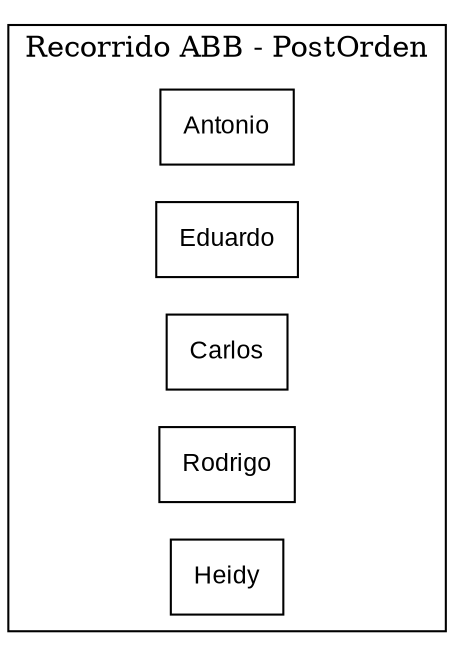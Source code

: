 digraph G{ rankdir = LR
node [shape=box fontsize=12 fontname="Arial"];
subgraph cluster1 {
label="Recorrido ABB - PostOrden"; 
node[label =" Antonio "]ABBAntonio;
node[label =" Eduardo "]ABBEduardo;
node[label =" Carlos "]ABBCarlos;
node[label =" Rodrigo "]ABBRodrigo;
node[label =" Heidy "]ABBHeidy;
}
}
